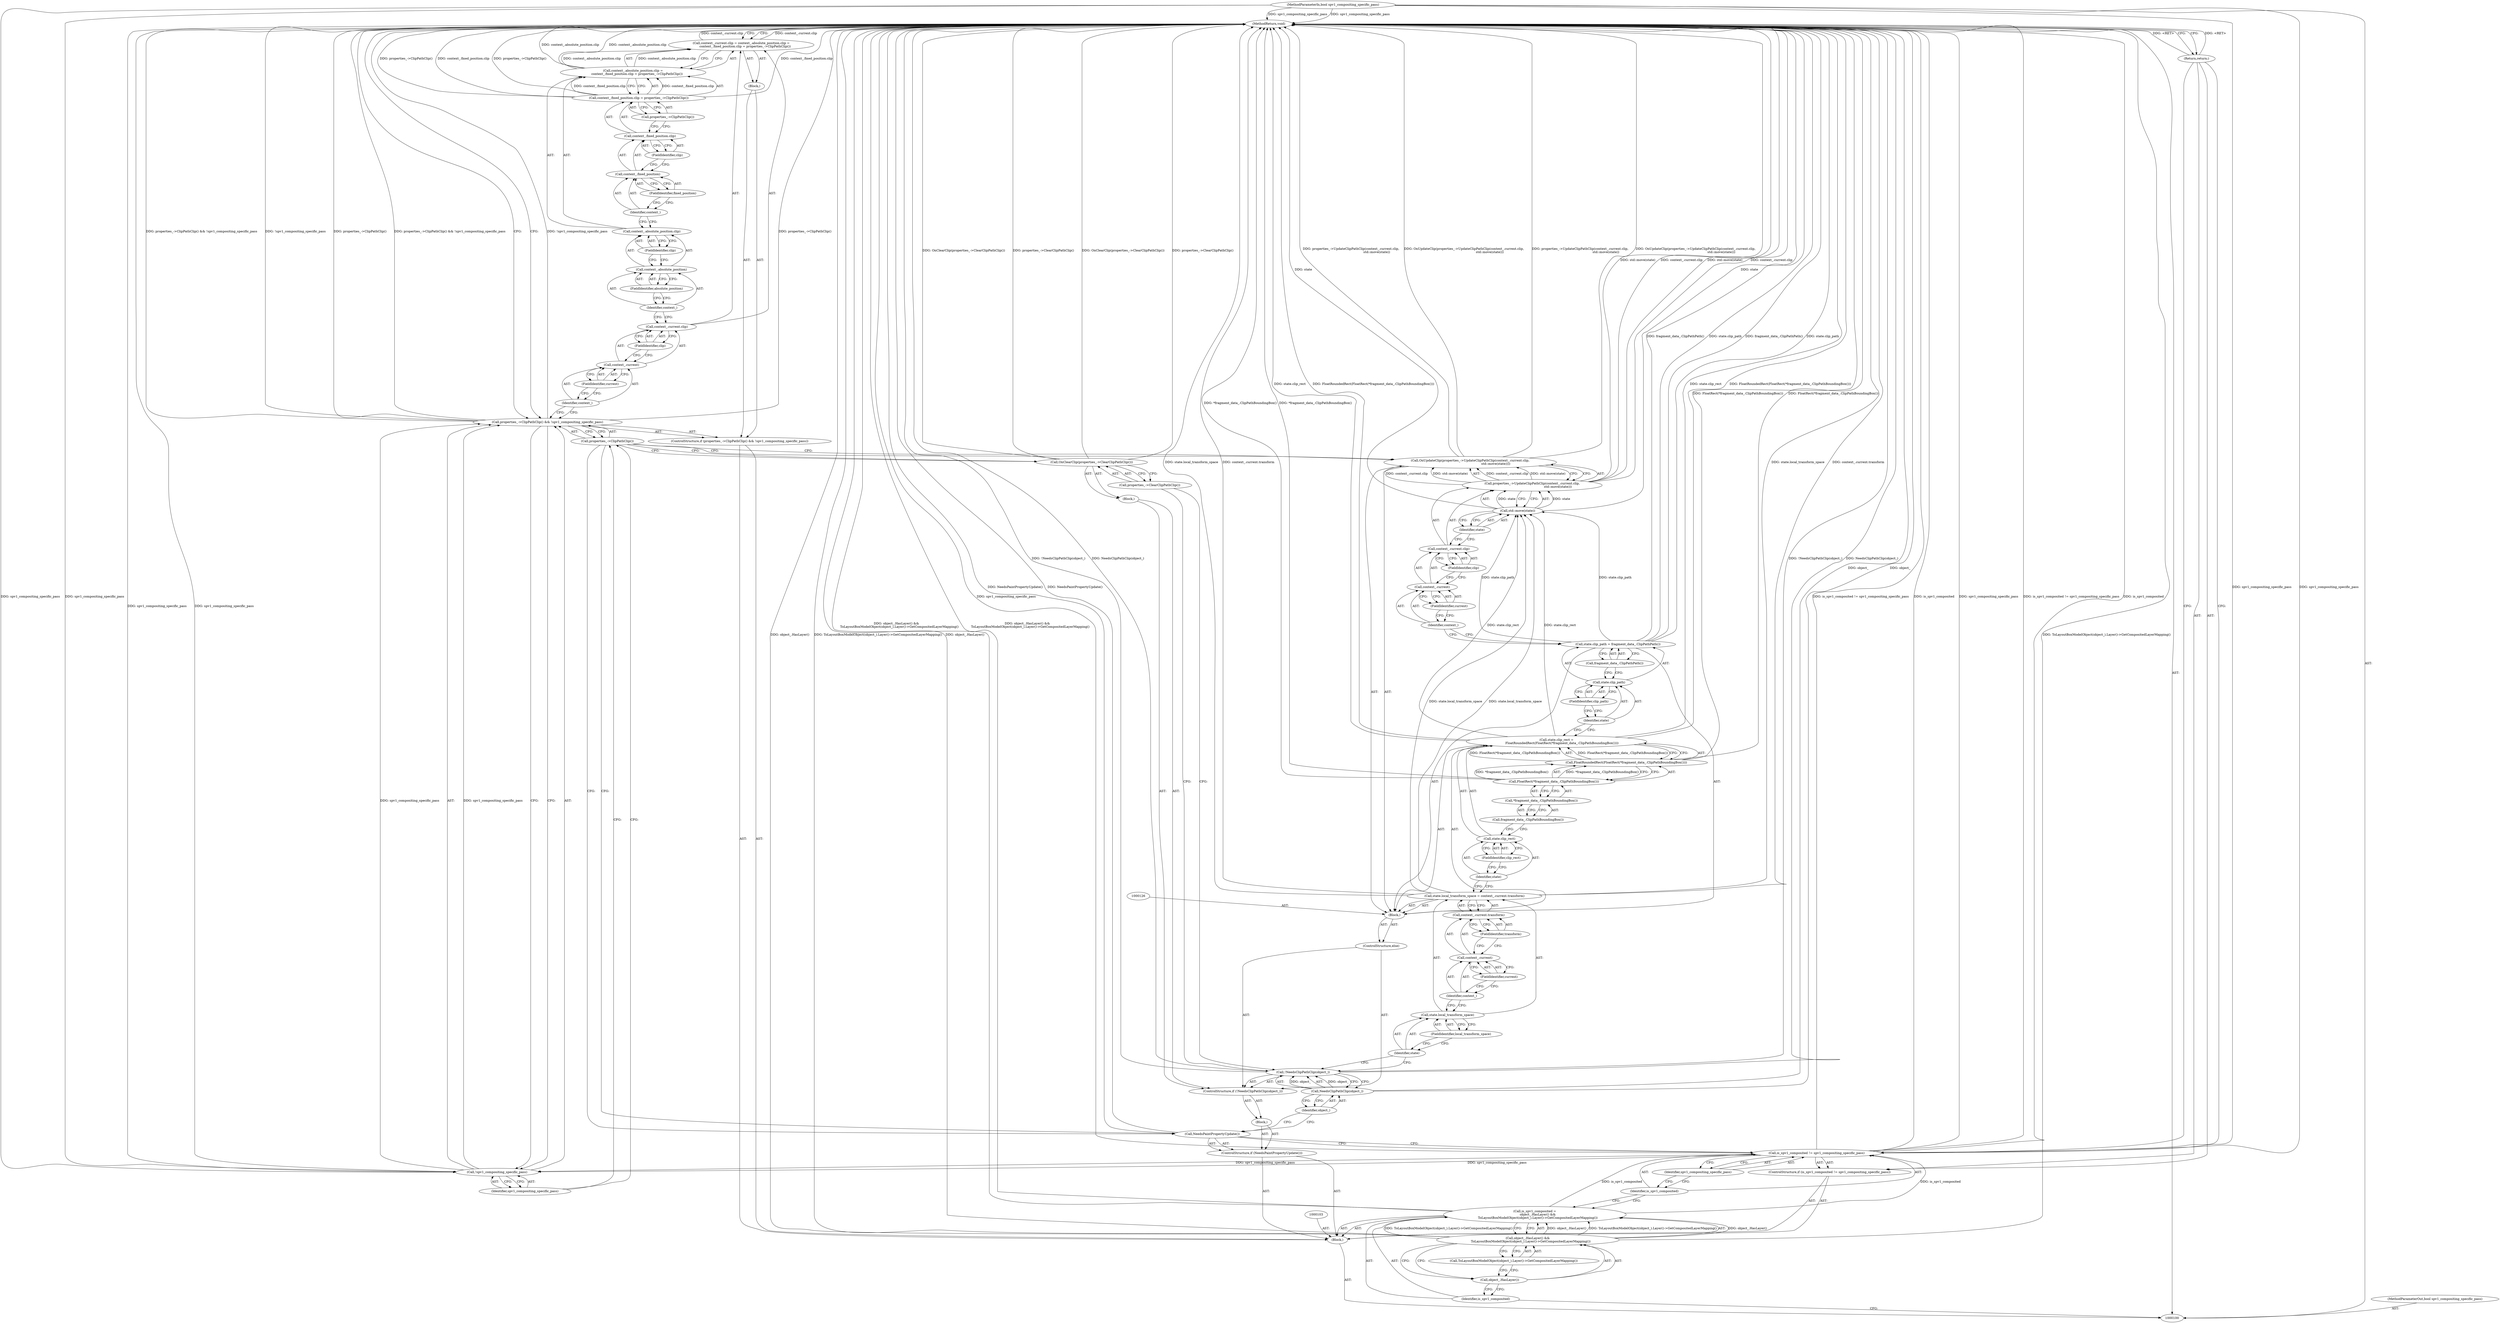 digraph "1_Chrome_f911e11e7f6b5c0d6f5ee694a9871de6619889f7_2" {
"1000183" [label="(MethodReturn,void)"];
"1000120" [label="(Identifier,object_)"];
"1000121" [label="(Block,)"];
"1000117" [label="(ControlStructure,if (!NeedsClipPathClip(object_)))"];
"1000118" [label="(Call,!NeedsClipPathClip(object_))"];
"1000119" [label="(Call,NeedsClipPathClip(object_))"];
"1000123" [label="(Call,properties_->ClearClipPathClip())"];
"1000122" [label="(Call,OnClearClip(properties_->ClearClipPathClip()))"];
"1000124" [label="(ControlStructure,else)"];
"1000125" [label="(Block,)"];
"1000130" [label="(FieldIdentifier,local_transform_space)"];
"1000131" [label="(Call,context_.current.transform)"];
"1000132" [label="(Call,context_.current)"];
"1000133" [label="(Identifier,context_)"];
"1000134" [label="(FieldIdentifier,current)"];
"1000135" [label="(FieldIdentifier,transform)"];
"1000127" [label="(Call,state.local_transform_space = context_.current.transform)"];
"1000128" [label="(Call,state.local_transform_space)"];
"1000129" [label="(Identifier,state)"];
"1000139" [label="(FieldIdentifier,clip_rect)"];
"1000136" [label="(Call,state.clip_rect =\n           FloatRoundedRect(FloatRect(*fragment_data_.ClipPathBoundingBox())))"];
"1000137" [label="(Call,state.clip_rect)"];
"1000138" [label="(Identifier,state)"];
"1000140" [label="(Call,FloatRoundedRect(FloatRect(*fragment_data_.ClipPathBoundingBox())))"];
"1000141" [label="(Call,FloatRect(*fragment_data_.ClipPathBoundingBox()))"];
"1000142" [label="(Call,*fragment_data_.ClipPathBoundingBox())"];
"1000143" [label="(Call,fragment_data_.ClipPathBoundingBox())"];
"1000147" [label="(FieldIdentifier,clip_path)"];
"1000148" [label="(Call,fragment_data_.ClipPathPath())"];
"1000144" [label="(Call,state.clip_path = fragment_data_.ClipPathPath())"];
"1000145" [label="(Call,state.clip_path)"];
"1000146" [label="(Identifier,state)"];
"1000150" [label="(Call,properties_->UpdateClipPathClip(context_.current.clip,\n                                                    std::move(state)))"];
"1000151" [label="(Call,context_.current.clip)"];
"1000152" [label="(Call,context_.current)"];
"1000153" [label="(Identifier,context_)"];
"1000149" [label="(Call,OnUpdateClip(properties_->UpdateClipPathClip(context_.current.clip,\n                                                    std::move(state))))"];
"1000154" [label="(FieldIdentifier,current)"];
"1000155" [label="(FieldIdentifier,clip)"];
"1000156" [label="(Call,std::move(state))"];
"1000157" [label="(Identifier,state)"];
"1000101" [label="(MethodParameterIn,bool spv1_compositing_specific_pass)"];
"1000267" [label="(MethodParameterOut,bool spv1_compositing_specific_pass)"];
"1000102" [label="(Block,)"];
"1000158" [label="(ControlStructure,if (properties_->ClipPathClip() && !spv1_compositing_specific_pass))"];
"1000161" [label="(Call,!spv1_compositing_specific_pass)"];
"1000162" [label="(Identifier,spv1_compositing_specific_pass)"];
"1000159" [label="(Call,properties_->ClipPathClip() && !spv1_compositing_specific_pass)"];
"1000160" [label="(Call,properties_->ClipPathClip())"];
"1000163" [label="(Block,)"];
"1000168" [label="(FieldIdentifier,current)"];
"1000169" [label="(FieldIdentifier,clip)"];
"1000170" [label="(Call,context_.absolute_position.clip =\n        context_.fixed_position.clip = properties_->ClipPathClip())"];
"1000171" [label="(Call,context_.absolute_position.clip)"];
"1000172" [label="(Call,context_.absolute_position)"];
"1000173" [label="(Identifier,context_)"];
"1000174" [label="(FieldIdentifier,absolute_position)"];
"1000164" [label="(Call,context_.current.clip = context_.absolute_position.clip =\n        context_.fixed_position.clip = properties_->ClipPathClip())"];
"1000165" [label="(Call,context_.current.clip)"];
"1000166" [label="(Call,context_.current)"];
"1000167" [label="(Identifier,context_)"];
"1000175" [label="(FieldIdentifier,clip)"];
"1000180" [label="(FieldIdentifier,fixed_position)"];
"1000181" [label="(FieldIdentifier,clip)"];
"1000182" [label="(Call,properties_->ClipPathClip())"];
"1000176" [label="(Call,context_.fixed_position.clip = properties_->ClipPathClip())"];
"1000177" [label="(Call,context_.fixed_position.clip)"];
"1000178" [label="(Call,context_.fixed_position)"];
"1000179" [label="(Identifier,context_)"];
"1000104" [label="(Call,is_spv1_composited =\n      object_.HasLayer() &&\n      ToLayoutBoxModelObject(object_).Layer()->GetCompositedLayerMapping())"];
"1000105" [label="(Identifier,is_spv1_composited)"];
"1000106" [label="(Call,object_.HasLayer() &&\n      ToLayoutBoxModelObject(object_).Layer()->GetCompositedLayerMapping())"];
"1000107" [label="(Call,object_.HasLayer())"];
"1000108" [label="(Call,ToLayoutBoxModelObject(object_).Layer()->GetCompositedLayerMapping())"];
"1000109" [label="(ControlStructure,if (is_spv1_composited != spv1_compositing_specific_pass))"];
"1000112" [label="(Identifier,spv1_compositing_specific_pass)"];
"1000110" [label="(Call,is_spv1_composited != spv1_compositing_specific_pass)"];
"1000111" [label="(Identifier,is_spv1_composited)"];
"1000113" [label="(Return,return;)"];
"1000114" [label="(ControlStructure,if (NeedsPaintPropertyUpdate()))"];
"1000116" [label="(Block,)"];
"1000115" [label="(Call,NeedsPaintPropertyUpdate())"];
"1000183" -> "1000100"  [label="AST: "];
"1000183" -> "1000113"  [label="CFG: "];
"1000183" -> "1000164"  [label="CFG: "];
"1000183" -> "1000159"  [label="CFG: "];
"1000141" -> "1000183"  [label="DDG: *fragment_data_.ClipPathBoundingBox()"];
"1000106" -> "1000183"  [label="DDG: ToLayoutBoxModelObject(object_).Layer()->GetCompositedLayerMapping()"];
"1000106" -> "1000183"  [label="DDG: object_.HasLayer()"];
"1000156" -> "1000183"  [label="DDG: state"];
"1000159" -> "1000183"  [label="DDG: properties_->ClipPathClip()"];
"1000159" -> "1000183"  [label="DDG: properties_->ClipPathClip() && !spv1_compositing_specific_pass"];
"1000159" -> "1000183"  [label="DDG: !spv1_compositing_specific_pass"];
"1000136" -> "1000183"  [label="DDG: FloatRoundedRect(FloatRect(*fragment_data_.ClipPathBoundingBox()))"];
"1000136" -> "1000183"  [label="DDG: state.clip_rect"];
"1000115" -> "1000183"  [label="DDG: NeedsPaintPropertyUpdate()"];
"1000118" -> "1000183"  [label="DDG: !NeedsClipPathClip(object_)"];
"1000118" -> "1000183"  [label="DDG: NeedsClipPathClip(object_)"];
"1000110" -> "1000183"  [label="DDG: spv1_compositing_specific_pass"];
"1000110" -> "1000183"  [label="DDG: is_spv1_composited != spv1_compositing_specific_pass"];
"1000110" -> "1000183"  [label="DDG: is_spv1_composited"];
"1000161" -> "1000183"  [label="DDG: spv1_compositing_specific_pass"];
"1000176" -> "1000183"  [label="DDG: properties_->ClipPathClip()"];
"1000176" -> "1000183"  [label="DDG: context_.fixed_position.clip"];
"1000150" -> "1000183"  [label="DDG: context_.current.clip"];
"1000150" -> "1000183"  [label="DDG: std::move(state)"];
"1000122" -> "1000183"  [label="DDG: properties_->ClearClipPathClip()"];
"1000122" -> "1000183"  [label="DDG: OnClearClip(properties_->ClearClipPathClip())"];
"1000140" -> "1000183"  [label="DDG: FloatRect(*fragment_data_.ClipPathBoundingBox())"];
"1000149" -> "1000183"  [label="DDG: OnUpdateClip(properties_->UpdateClipPathClip(context_.current.clip,\n                                                    std::move(state)))"];
"1000149" -> "1000183"  [label="DDG: properties_->UpdateClipPathClip(context_.current.clip,\n                                                    std::move(state))"];
"1000144" -> "1000183"  [label="DDG: fragment_data_.ClipPathPath()"];
"1000144" -> "1000183"  [label="DDG: state.clip_path"];
"1000101" -> "1000183"  [label="DDG: spv1_compositing_specific_pass"];
"1000119" -> "1000183"  [label="DDG: object_"];
"1000170" -> "1000183"  [label="DDG: context_.absolute_position.clip"];
"1000127" -> "1000183"  [label="DDG: state.local_transform_space"];
"1000127" -> "1000183"  [label="DDG: context_.current.transform"];
"1000104" -> "1000183"  [label="DDG: object_.HasLayer() &&\n      ToLayoutBoxModelObject(object_).Layer()->GetCompositedLayerMapping()"];
"1000164" -> "1000183"  [label="DDG: context_.current.clip"];
"1000113" -> "1000183"  [label="DDG: <RET>"];
"1000120" -> "1000119"  [label="AST: "];
"1000120" -> "1000115"  [label="CFG: "];
"1000119" -> "1000120"  [label="CFG: "];
"1000121" -> "1000117"  [label="AST: "];
"1000122" -> "1000121"  [label="AST: "];
"1000117" -> "1000116"  [label="AST: "];
"1000118" -> "1000117"  [label="AST: "];
"1000121" -> "1000117"  [label="AST: "];
"1000124" -> "1000117"  [label="AST: "];
"1000118" -> "1000117"  [label="AST: "];
"1000118" -> "1000119"  [label="CFG: "];
"1000119" -> "1000118"  [label="AST: "];
"1000123" -> "1000118"  [label="CFG: "];
"1000129" -> "1000118"  [label="CFG: "];
"1000118" -> "1000183"  [label="DDG: !NeedsClipPathClip(object_)"];
"1000118" -> "1000183"  [label="DDG: NeedsClipPathClip(object_)"];
"1000119" -> "1000118"  [label="DDG: object_"];
"1000119" -> "1000118"  [label="AST: "];
"1000119" -> "1000120"  [label="CFG: "];
"1000120" -> "1000119"  [label="AST: "];
"1000118" -> "1000119"  [label="CFG: "];
"1000119" -> "1000183"  [label="DDG: object_"];
"1000119" -> "1000118"  [label="DDG: object_"];
"1000123" -> "1000122"  [label="AST: "];
"1000123" -> "1000118"  [label="CFG: "];
"1000122" -> "1000123"  [label="CFG: "];
"1000122" -> "1000121"  [label="AST: "];
"1000122" -> "1000123"  [label="CFG: "];
"1000123" -> "1000122"  [label="AST: "];
"1000160" -> "1000122"  [label="CFG: "];
"1000122" -> "1000183"  [label="DDG: properties_->ClearClipPathClip()"];
"1000122" -> "1000183"  [label="DDG: OnClearClip(properties_->ClearClipPathClip())"];
"1000124" -> "1000117"  [label="AST: "];
"1000125" -> "1000124"  [label="AST: "];
"1000125" -> "1000124"  [label="AST: "];
"1000126" -> "1000125"  [label="AST: "];
"1000127" -> "1000125"  [label="AST: "];
"1000136" -> "1000125"  [label="AST: "];
"1000144" -> "1000125"  [label="AST: "];
"1000149" -> "1000125"  [label="AST: "];
"1000130" -> "1000128"  [label="AST: "];
"1000130" -> "1000129"  [label="CFG: "];
"1000128" -> "1000130"  [label="CFG: "];
"1000131" -> "1000127"  [label="AST: "];
"1000131" -> "1000135"  [label="CFG: "];
"1000132" -> "1000131"  [label="AST: "];
"1000135" -> "1000131"  [label="AST: "];
"1000127" -> "1000131"  [label="CFG: "];
"1000132" -> "1000131"  [label="AST: "];
"1000132" -> "1000134"  [label="CFG: "];
"1000133" -> "1000132"  [label="AST: "];
"1000134" -> "1000132"  [label="AST: "];
"1000135" -> "1000132"  [label="CFG: "];
"1000133" -> "1000132"  [label="AST: "];
"1000133" -> "1000128"  [label="CFG: "];
"1000134" -> "1000133"  [label="CFG: "];
"1000134" -> "1000132"  [label="AST: "];
"1000134" -> "1000133"  [label="CFG: "];
"1000132" -> "1000134"  [label="CFG: "];
"1000135" -> "1000131"  [label="AST: "];
"1000135" -> "1000132"  [label="CFG: "];
"1000131" -> "1000135"  [label="CFG: "];
"1000127" -> "1000125"  [label="AST: "];
"1000127" -> "1000131"  [label="CFG: "];
"1000128" -> "1000127"  [label="AST: "];
"1000131" -> "1000127"  [label="AST: "];
"1000138" -> "1000127"  [label="CFG: "];
"1000127" -> "1000183"  [label="DDG: state.local_transform_space"];
"1000127" -> "1000183"  [label="DDG: context_.current.transform"];
"1000127" -> "1000156"  [label="DDG: state.local_transform_space"];
"1000128" -> "1000127"  [label="AST: "];
"1000128" -> "1000130"  [label="CFG: "];
"1000129" -> "1000128"  [label="AST: "];
"1000130" -> "1000128"  [label="AST: "];
"1000133" -> "1000128"  [label="CFG: "];
"1000129" -> "1000128"  [label="AST: "];
"1000129" -> "1000118"  [label="CFG: "];
"1000130" -> "1000129"  [label="CFG: "];
"1000139" -> "1000137"  [label="AST: "];
"1000139" -> "1000138"  [label="CFG: "];
"1000137" -> "1000139"  [label="CFG: "];
"1000136" -> "1000125"  [label="AST: "];
"1000136" -> "1000140"  [label="CFG: "];
"1000137" -> "1000136"  [label="AST: "];
"1000140" -> "1000136"  [label="AST: "];
"1000146" -> "1000136"  [label="CFG: "];
"1000136" -> "1000183"  [label="DDG: FloatRoundedRect(FloatRect(*fragment_data_.ClipPathBoundingBox()))"];
"1000136" -> "1000183"  [label="DDG: state.clip_rect"];
"1000140" -> "1000136"  [label="DDG: FloatRect(*fragment_data_.ClipPathBoundingBox())"];
"1000136" -> "1000156"  [label="DDG: state.clip_rect"];
"1000137" -> "1000136"  [label="AST: "];
"1000137" -> "1000139"  [label="CFG: "];
"1000138" -> "1000137"  [label="AST: "];
"1000139" -> "1000137"  [label="AST: "];
"1000143" -> "1000137"  [label="CFG: "];
"1000138" -> "1000137"  [label="AST: "];
"1000138" -> "1000127"  [label="CFG: "];
"1000139" -> "1000138"  [label="CFG: "];
"1000140" -> "1000136"  [label="AST: "];
"1000140" -> "1000141"  [label="CFG: "];
"1000141" -> "1000140"  [label="AST: "];
"1000136" -> "1000140"  [label="CFG: "];
"1000140" -> "1000183"  [label="DDG: FloatRect(*fragment_data_.ClipPathBoundingBox())"];
"1000140" -> "1000136"  [label="DDG: FloatRect(*fragment_data_.ClipPathBoundingBox())"];
"1000141" -> "1000140"  [label="DDG: *fragment_data_.ClipPathBoundingBox()"];
"1000141" -> "1000140"  [label="AST: "];
"1000141" -> "1000142"  [label="CFG: "];
"1000142" -> "1000141"  [label="AST: "];
"1000140" -> "1000141"  [label="CFG: "];
"1000141" -> "1000183"  [label="DDG: *fragment_data_.ClipPathBoundingBox()"];
"1000141" -> "1000140"  [label="DDG: *fragment_data_.ClipPathBoundingBox()"];
"1000142" -> "1000141"  [label="AST: "];
"1000142" -> "1000143"  [label="CFG: "];
"1000143" -> "1000142"  [label="AST: "];
"1000141" -> "1000142"  [label="CFG: "];
"1000143" -> "1000142"  [label="AST: "];
"1000143" -> "1000137"  [label="CFG: "];
"1000142" -> "1000143"  [label="CFG: "];
"1000147" -> "1000145"  [label="AST: "];
"1000147" -> "1000146"  [label="CFG: "];
"1000145" -> "1000147"  [label="CFG: "];
"1000148" -> "1000144"  [label="AST: "];
"1000148" -> "1000145"  [label="CFG: "];
"1000144" -> "1000148"  [label="CFG: "];
"1000144" -> "1000125"  [label="AST: "];
"1000144" -> "1000148"  [label="CFG: "];
"1000145" -> "1000144"  [label="AST: "];
"1000148" -> "1000144"  [label="AST: "];
"1000153" -> "1000144"  [label="CFG: "];
"1000144" -> "1000183"  [label="DDG: fragment_data_.ClipPathPath()"];
"1000144" -> "1000183"  [label="DDG: state.clip_path"];
"1000144" -> "1000156"  [label="DDG: state.clip_path"];
"1000145" -> "1000144"  [label="AST: "];
"1000145" -> "1000147"  [label="CFG: "];
"1000146" -> "1000145"  [label="AST: "];
"1000147" -> "1000145"  [label="AST: "];
"1000148" -> "1000145"  [label="CFG: "];
"1000146" -> "1000145"  [label="AST: "];
"1000146" -> "1000136"  [label="CFG: "];
"1000147" -> "1000146"  [label="CFG: "];
"1000150" -> "1000149"  [label="AST: "];
"1000150" -> "1000156"  [label="CFG: "];
"1000151" -> "1000150"  [label="AST: "];
"1000156" -> "1000150"  [label="AST: "];
"1000149" -> "1000150"  [label="CFG: "];
"1000150" -> "1000183"  [label="DDG: context_.current.clip"];
"1000150" -> "1000183"  [label="DDG: std::move(state)"];
"1000150" -> "1000149"  [label="DDG: context_.current.clip"];
"1000150" -> "1000149"  [label="DDG: std::move(state)"];
"1000156" -> "1000150"  [label="DDG: state"];
"1000151" -> "1000150"  [label="AST: "];
"1000151" -> "1000155"  [label="CFG: "];
"1000152" -> "1000151"  [label="AST: "];
"1000155" -> "1000151"  [label="AST: "];
"1000157" -> "1000151"  [label="CFG: "];
"1000152" -> "1000151"  [label="AST: "];
"1000152" -> "1000154"  [label="CFG: "];
"1000153" -> "1000152"  [label="AST: "];
"1000154" -> "1000152"  [label="AST: "];
"1000155" -> "1000152"  [label="CFG: "];
"1000153" -> "1000152"  [label="AST: "];
"1000153" -> "1000144"  [label="CFG: "];
"1000154" -> "1000153"  [label="CFG: "];
"1000149" -> "1000125"  [label="AST: "];
"1000149" -> "1000150"  [label="CFG: "];
"1000150" -> "1000149"  [label="AST: "];
"1000160" -> "1000149"  [label="CFG: "];
"1000149" -> "1000183"  [label="DDG: OnUpdateClip(properties_->UpdateClipPathClip(context_.current.clip,\n                                                    std::move(state)))"];
"1000149" -> "1000183"  [label="DDG: properties_->UpdateClipPathClip(context_.current.clip,\n                                                    std::move(state))"];
"1000150" -> "1000149"  [label="DDG: context_.current.clip"];
"1000150" -> "1000149"  [label="DDG: std::move(state)"];
"1000154" -> "1000152"  [label="AST: "];
"1000154" -> "1000153"  [label="CFG: "];
"1000152" -> "1000154"  [label="CFG: "];
"1000155" -> "1000151"  [label="AST: "];
"1000155" -> "1000152"  [label="CFG: "];
"1000151" -> "1000155"  [label="CFG: "];
"1000156" -> "1000150"  [label="AST: "];
"1000156" -> "1000157"  [label="CFG: "];
"1000157" -> "1000156"  [label="AST: "];
"1000150" -> "1000156"  [label="CFG: "];
"1000156" -> "1000183"  [label="DDG: state"];
"1000156" -> "1000150"  [label="DDG: state"];
"1000144" -> "1000156"  [label="DDG: state.clip_path"];
"1000127" -> "1000156"  [label="DDG: state.local_transform_space"];
"1000136" -> "1000156"  [label="DDG: state.clip_rect"];
"1000157" -> "1000156"  [label="AST: "];
"1000157" -> "1000151"  [label="CFG: "];
"1000156" -> "1000157"  [label="CFG: "];
"1000101" -> "1000100"  [label="AST: "];
"1000101" -> "1000183"  [label="DDG: spv1_compositing_specific_pass"];
"1000101" -> "1000110"  [label="DDG: spv1_compositing_specific_pass"];
"1000101" -> "1000161"  [label="DDG: spv1_compositing_specific_pass"];
"1000267" -> "1000100"  [label="AST: "];
"1000102" -> "1000100"  [label="AST: "];
"1000103" -> "1000102"  [label="AST: "];
"1000104" -> "1000102"  [label="AST: "];
"1000109" -> "1000102"  [label="AST: "];
"1000114" -> "1000102"  [label="AST: "];
"1000158" -> "1000102"  [label="AST: "];
"1000158" -> "1000102"  [label="AST: "];
"1000159" -> "1000158"  [label="AST: "];
"1000163" -> "1000158"  [label="AST: "];
"1000161" -> "1000159"  [label="AST: "];
"1000161" -> "1000162"  [label="CFG: "];
"1000162" -> "1000161"  [label="AST: "];
"1000159" -> "1000161"  [label="CFG: "];
"1000161" -> "1000183"  [label="DDG: spv1_compositing_specific_pass"];
"1000161" -> "1000159"  [label="DDG: spv1_compositing_specific_pass"];
"1000110" -> "1000161"  [label="DDG: spv1_compositing_specific_pass"];
"1000101" -> "1000161"  [label="DDG: spv1_compositing_specific_pass"];
"1000162" -> "1000161"  [label="AST: "];
"1000162" -> "1000160"  [label="CFG: "];
"1000161" -> "1000162"  [label="CFG: "];
"1000159" -> "1000158"  [label="AST: "];
"1000159" -> "1000160"  [label="CFG: "];
"1000159" -> "1000161"  [label="CFG: "];
"1000160" -> "1000159"  [label="AST: "];
"1000161" -> "1000159"  [label="AST: "];
"1000167" -> "1000159"  [label="CFG: "];
"1000183" -> "1000159"  [label="CFG: "];
"1000159" -> "1000183"  [label="DDG: properties_->ClipPathClip()"];
"1000159" -> "1000183"  [label="DDG: properties_->ClipPathClip() && !spv1_compositing_specific_pass"];
"1000159" -> "1000183"  [label="DDG: !spv1_compositing_specific_pass"];
"1000161" -> "1000159"  [label="DDG: spv1_compositing_specific_pass"];
"1000160" -> "1000159"  [label="AST: "];
"1000160" -> "1000122"  [label="CFG: "];
"1000160" -> "1000149"  [label="CFG: "];
"1000160" -> "1000115"  [label="CFG: "];
"1000162" -> "1000160"  [label="CFG: "];
"1000159" -> "1000160"  [label="CFG: "];
"1000163" -> "1000158"  [label="AST: "];
"1000164" -> "1000163"  [label="AST: "];
"1000168" -> "1000166"  [label="AST: "];
"1000168" -> "1000167"  [label="CFG: "];
"1000166" -> "1000168"  [label="CFG: "];
"1000169" -> "1000165"  [label="AST: "];
"1000169" -> "1000166"  [label="CFG: "];
"1000165" -> "1000169"  [label="CFG: "];
"1000170" -> "1000164"  [label="AST: "];
"1000170" -> "1000176"  [label="CFG: "];
"1000171" -> "1000170"  [label="AST: "];
"1000176" -> "1000170"  [label="AST: "];
"1000164" -> "1000170"  [label="CFG: "];
"1000170" -> "1000183"  [label="DDG: context_.absolute_position.clip"];
"1000170" -> "1000164"  [label="DDG: context_.absolute_position.clip"];
"1000176" -> "1000170"  [label="DDG: context_.fixed_position.clip"];
"1000171" -> "1000170"  [label="AST: "];
"1000171" -> "1000175"  [label="CFG: "];
"1000172" -> "1000171"  [label="AST: "];
"1000175" -> "1000171"  [label="AST: "];
"1000179" -> "1000171"  [label="CFG: "];
"1000172" -> "1000171"  [label="AST: "];
"1000172" -> "1000174"  [label="CFG: "];
"1000173" -> "1000172"  [label="AST: "];
"1000174" -> "1000172"  [label="AST: "];
"1000175" -> "1000172"  [label="CFG: "];
"1000173" -> "1000172"  [label="AST: "];
"1000173" -> "1000165"  [label="CFG: "];
"1000174" -> "1000173"  [label="CFG: "];
"1000174" -> "1000172"  [label="AST: "];
"1000174" -> "1000173"  [label="CFG: "];
"1000172" -> "1000174"  [label="CFG: "];
"1000164" -> "1000163"  [label="AST: "];
"1000164" -> "1000170"  [label="CFG: "];
"1000165" -> "1000164"  [label="AST: "];
"1000170" -> "1000164"  [label="AST: "];
"1000183" -> "1000164"  [label="CFG: "];
"1000164" -> "1000183"  [label="DDG: context_.current.clip"];
"1000170" -> "1000164"  [label="DDG: context_.absolute_position.clip"];
"1000165" -> "1000164"  [label="AST: "];
"1000165" -> "1000169"  [label="CFG: "];
"1000166" -> "1000165"  [label="AST: "];
"1000169" -> "1000165"  [label="AST: "];
"1000173" -> "1000165"  [label="CFG: "];
"1000166" -> "1000165"  [label="AST: "];
"1000166" -> "1000168"  [label="CFG: "];
"1000167" -> "1000166"  [label="AST: "];
"1000168" -> "1000166"  [label="AST: "];
"1000169" -> "1000166"  [label="CFG: "];
"1000167" -> "1000166"  [label="AST: "];
"1000167" -> "1000159"  [label="CFG: "];
"1000168" -> "1000167"  [label="CFG: "];
"1000175" -> "1000171"  [label="AST: "];
"1000175" -> "1000172"  [label="CFG: "];
"1000171" -> "1000175"  [label="CFG: "];
"1000180" -> "1000178"  [label="AST: "];
"1000180" -> "1000179"  [label="CFG: "];
"1000178" -> "1000180"  [label="CFG: "];
"1000181" -> "1000177"  [label="AST: "];
"1000181" -> "1000178"  [label="CFG: "];
"1000177" -> "1000181"  [label="CFG: "];
"1000182" -> "1000176"  [label="AST: "];
"1000182" -> "1000177"  [label="CFG: "];
"1000176" -> "1000182"  [label="CFG: "];
"1000176" -> "1000170"  [label="AST: "];
"1000176" -> "1000182"  [label="CFG: "];
"1000177" -> "1000176"  [label="AST: "];
"1000182" -> "1000176"  [label="AST: "];
"1000170" -> "1000176"  [label="CFG: "];
"1000176" -> "1000183"  [label="DDG: properties_->ClipPathClip()"];
"1000176" -> "1000183"  [label="DDG: context_.fixed_position.clip"];
"1000176" -> "1000170"  [label="DDG: context_.fixed_position.clip"];
"1000177" -> "1000176"  [label="AST: "];
"1000177" -> "1000181"  [label="CFG: "];
"1000178" -> "1000177"  [label="AST: "];
"1000181" -> "1000177"  [label="AST: "];
"1000182" -> "1000177"  [label="CFG: "];
"1000178" -> "1000177"  [label="AST: "];
"1000178" -> "1000180"  [label="CFG: "];
"1000179" -> "1000178"  [label="AST: "];
"1000180" -> "1000178"  [label="AST: "];
"1000181" -> "1000178"  [label="CFG: "];
"1000179" -> "1000178"  [label="AST: "];
"1000179" -> "1000171"  [label="CFG: "];
"1000180" -> "1000179"  [label="CFG: "];
"1000104" -> "1000102"  [label="AST: "];
"1000104" -> "1000106"  [label="CFG: "];
"1000105" -> "1000104"  [label="AST: "];
"1000106" -> "1000104"  [label="AST: "];
"1000111" -> "1000104"  [label="CFG: "];
"1000104" -> "1000183"  [label="DDG: object_.HasLayer() &&\n      ToLayoutBoxModelObject(object_).Layer()->GetCompositedLayerMapping()"];
"1000106" -> "1000104"  [label="DDG: object_.HasLayer()"];
"1000106" -> "1000104"  [label="DDG: ToLayoutBoxModelObject(object_).Layer()->GetCompositedLayerMapping()"];
"1000104" -> "1000110"  [label="DDG: is_spv1_composited"];
"1000105" -> "1000104"  [label="AST: "];
"1000105" -> "1000100"  [label="CFG: "];
"1000107" -> "1000105"  [label="CFG: "];
"1000106" -> "1000104"  [label="AST: "];
"1000106" -> "1000107"  [label="CFG: "];
"1000106" -> "1000108"  [label="CFG: "];
"1000107" -> "1000106"  [label="AST: "];
"1000108" -> "1000106"  [label="AST: "];
"1000104" -> "1000106"  [label="CFG: "];
"1000106" -> "1000183"  [label="DDG: ToLayoutBoxModelObject(object_).Layer()->GetCompositedLayerMapping()"];
"1000106" -> "1000183"  [label="DDG: object_.HasLayer()"];
"1000106" -> "1000104"  [label="DDG: object_.HasLayer()"];
"1000106" -> "1000104"  [label="DDG: ToLayoutBoxModelObject(object_).Layer()->GetCompositedLayerMapping()"];
"1000107" -> "1000106"  [label="AST: "];
"1000107" -> "1000105"  [label="CFG: "];
"1000108" -> "1000107"  [label="CFG: "];
"1000106" -> "1000107"  [label="CFG: "];
"1000108" -> "1000106"  [label="AST: "];
"1000108" -> "1000107"  [label="CFG: "];
"1000106" -> "1000108"  [label="CFG: "];
"1000109" -> "1000102"  [label="AST: "];
"1000110" -> "1000109"  [label="AST: "];
"1000113" -> "1000109"  [label="AST: "];
"1000112" -> "1000110"  [label="AST: "];
"1000112" -> "1000111"  [label="CFG: "];
"1000110" -> "1000112"  [label="CFG: "];
"1000110" -> "1000109"  [label="AST: "];
"1000110" -> "1000112"  [label="CFG: "];
"1000111" -> "1000110"  [label="AST: "];
"1000112" -> "1000110"  [label="AST: "];
"1000113" -> "1000110"  [label="CFG: "];
"1000115" -> "1000110"  [label="CFG: "];
"1000110" -> "1000183"  [label="DDG: spv1_compositing_specific_pass"];
"1000110" -> "1000183"  [label="DDG: is_spv1_composited != spv1_compositing_specific_pass"];
"1000110" -> "1000183"  [label="DDG: is_spv1_composited"];
"1000104" -> "1000110"  [label="DDG: is_spv1_composited"];
"1000101" -> "1000110"  [label="DDG: spv1_compositing_specific_pass"];
"1000110" -> "1000161"  [label="DDG: spv1_compositing_specific_pass"];
"1000111" -> "1000110"  [label="AST: "];
"1000111" -> "1000104"  [label="CFG: "];
"1000112" -> "1000111"  [label="CFG: "];
"1000113" -> "1000109"  [label="AST: "];
"1000113" -> "1000110"  [label="CFG: "];
"1000183" -> "1000113"  [label="CFG: "];
"1000113" -> "1000183"  [label="DDG: <RET>"];
"1000114" -> "1000102"  [label="AST: "];
"1000115" -> "1000114"  [label="AST: "];
"1000116" -> "1000114"  [label="AST: "];
"1000116" -> "1000114"  [label="AST: "];
"1000117" -> "1000116"  [label="AST: "];
"1000115" -> "1000114"  [label="AST: "];
"1000115" -> "1000110"  [label="CFG: "];
"1000120" -> "1000115"  [label="CFG: "];
"1000160" -> "1000115"  [label="CFG: "];
"1000115" -> "1000183"  [label="DDG: NeedsPaintPropertyUpdate()"];
}
